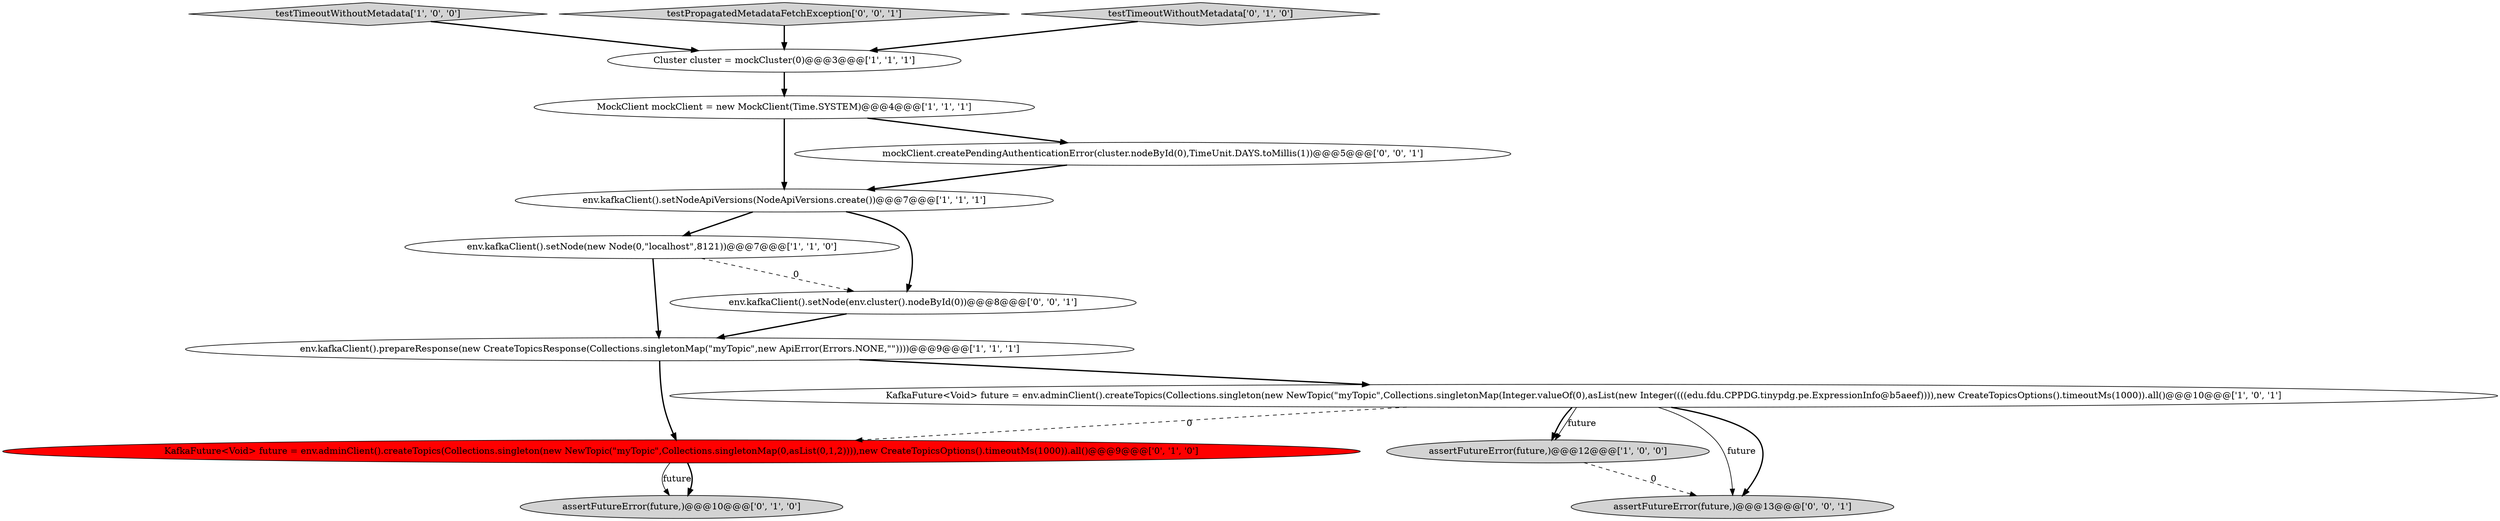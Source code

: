 digraph {
6 [style = filled, label = "testTimeoutWithoutMetadata['1', '0', '0']", fillcolor = lightgray, shape = diamond image = "AAA0AAABBB1BBB"];
5 [style = filled, label = "env.kafkaClient().setNodeApiVersions(NodeApiVersions.create())@@@7@@@['1', '1', '1']", fillcolor = white, shape = ellipse image = "AAA0AAABBB1BBB"];
0 [style = filled, label = "env.kafkaClient().prepareResponse(new CreateTopicsResponse(Collections.singletonMap(\"myTopic\",new ApiError(Errors.NONE,\"\"))))@@@9@@@['1', '1', '1']", fillcolor = white, shape = ellipse image = "AAA0AAABBB1BBB"];
1 [style = filled, label = "assertFutureError(future,)@@@12@@@['1', '0', '0']", fillcolor = lightgray, shape = ellipse image = "AAA0AAABBB1BBB"];
11 [style = filled, label = "testPropagatedMetadataFetchException['0', '0', '1']", fillcolor = lightgray, shape = diamond image = "AAA0AAABBB3BBB"];
4 [style = filled, label = "Cluster cluster = mockCluster(0)@@@3@@@['1', '1', '1']", fillcolor = white, shape = ellipse image = "AAA0AAABBB1BBB"];
12 [style = filled, label = "mockClient.createPendingAuthenticationError(cluster.nodeById(0),TimeUnit.DAYS.toMillis(1))@@@5@@@['0', '0', '1']", fillcolor = white, shape = ellipse image = "AAA0AAABBB3BBB"];
10 [style = filled, label = "KafkaFuture<Void> future = env.adminClient().createTopics(Collections.singleton(new NewTopic(\"myTopic\",Collections.singletonMap(0,asList(0,1,2)))),new CreateTopicsOptions().timeoutMs(1000)).all()@@@9@@@['0', '1', '0']", fillcolor = red, shape = ellipse image = "AAA1AAABBB2BBB"];
13 [style = filled, label = "assertFutureError(future,)@@@13@@@['0', '0', '1']", fillcolor = lightgray, shape = ellipse image = "AAA0AAABBB3BBB"];
7 [style = filled, label = "env.kafkaClient().setNode(new Node(0,\"localhost\",8121))@@@7@@@['1', '1', '0']", fillcolor = white, shape = ellipse image = "AAA0AAABBB1BBB"];
14 [style = filled, label = "env.kafkaClient().setNode(env.cluster().nodeById(0))@@@8@@@['0', '0', '1']", fillcolor = white, shape = ellipse image = "AAA0AAABBB3BBB"];
2 [style = filled, label = "MockClient mockClient = new MockClient(Time.SYSTEM)@@@4@@@['1', '1', '1']", fillcolor = white, shape = ellipse image = "AAA0AAABBB1BBB"];
9 [style = filled, label = "assertFutureError(future,)@@@10@@@['0', '1', '0']", fillcolor = lightgray, shape = ellipse image = "AAA0AAABBB2BBB"];
8 [style = filled, label = "testTimeoutWithoutMetadata['0', '1', '0']", fillcolor = lightgray, shape = diamond image = "AAA0AAABBB2BBB"];
3 [style = filled, label = "KafkaFuture<Void> future = env.adminClient().createTopics(Collections.singleton(new NewTopic(\"myTopic\",Collections.singletonMap(Integer.valueOf(0),asList(new Integer((((edu.fdu.CPPDG.tinypdg.pe.ExpressionInfo@b5aeef)))),new CreateTopicsOptions().timeoutMs(1000)).all()@@@10@@@['1', '0', '1']", fillcolor = white, shape = ellipse image = "AAA0AAABBB1BBB"];
0->3 [style = bold, label=""];
12->5 [style = bold, label=""];
3->1 [style = bold, label=""];
7->14 [style = dashed, label="0"];
11->4 [style = bold, label=""];
10->9 [style = solid, label="future"];
7->0 [style = bold, label=""];
4->2 [style = bold, label=""];
5->14 [style = bold, label=""];
2->12 [style = bold, label=""];
3->13 [style = solid, label="future"];
1->13 [style = dashed, label="0"];
6->4 [style = bold, label=""];
0->10 [style = bold, label=""];
14->0 [style = bold, label=""];
3->1 [style = solid, label="future"];
3->13 [style = bold, label=""];
5->7 [style = bold, label=""];
10->9 [style = bold, label=""];
3->10 [style = dashed, label="0"];
8->4 [style = bold, label=""];
2->5 [style = bold, label=""];
}
